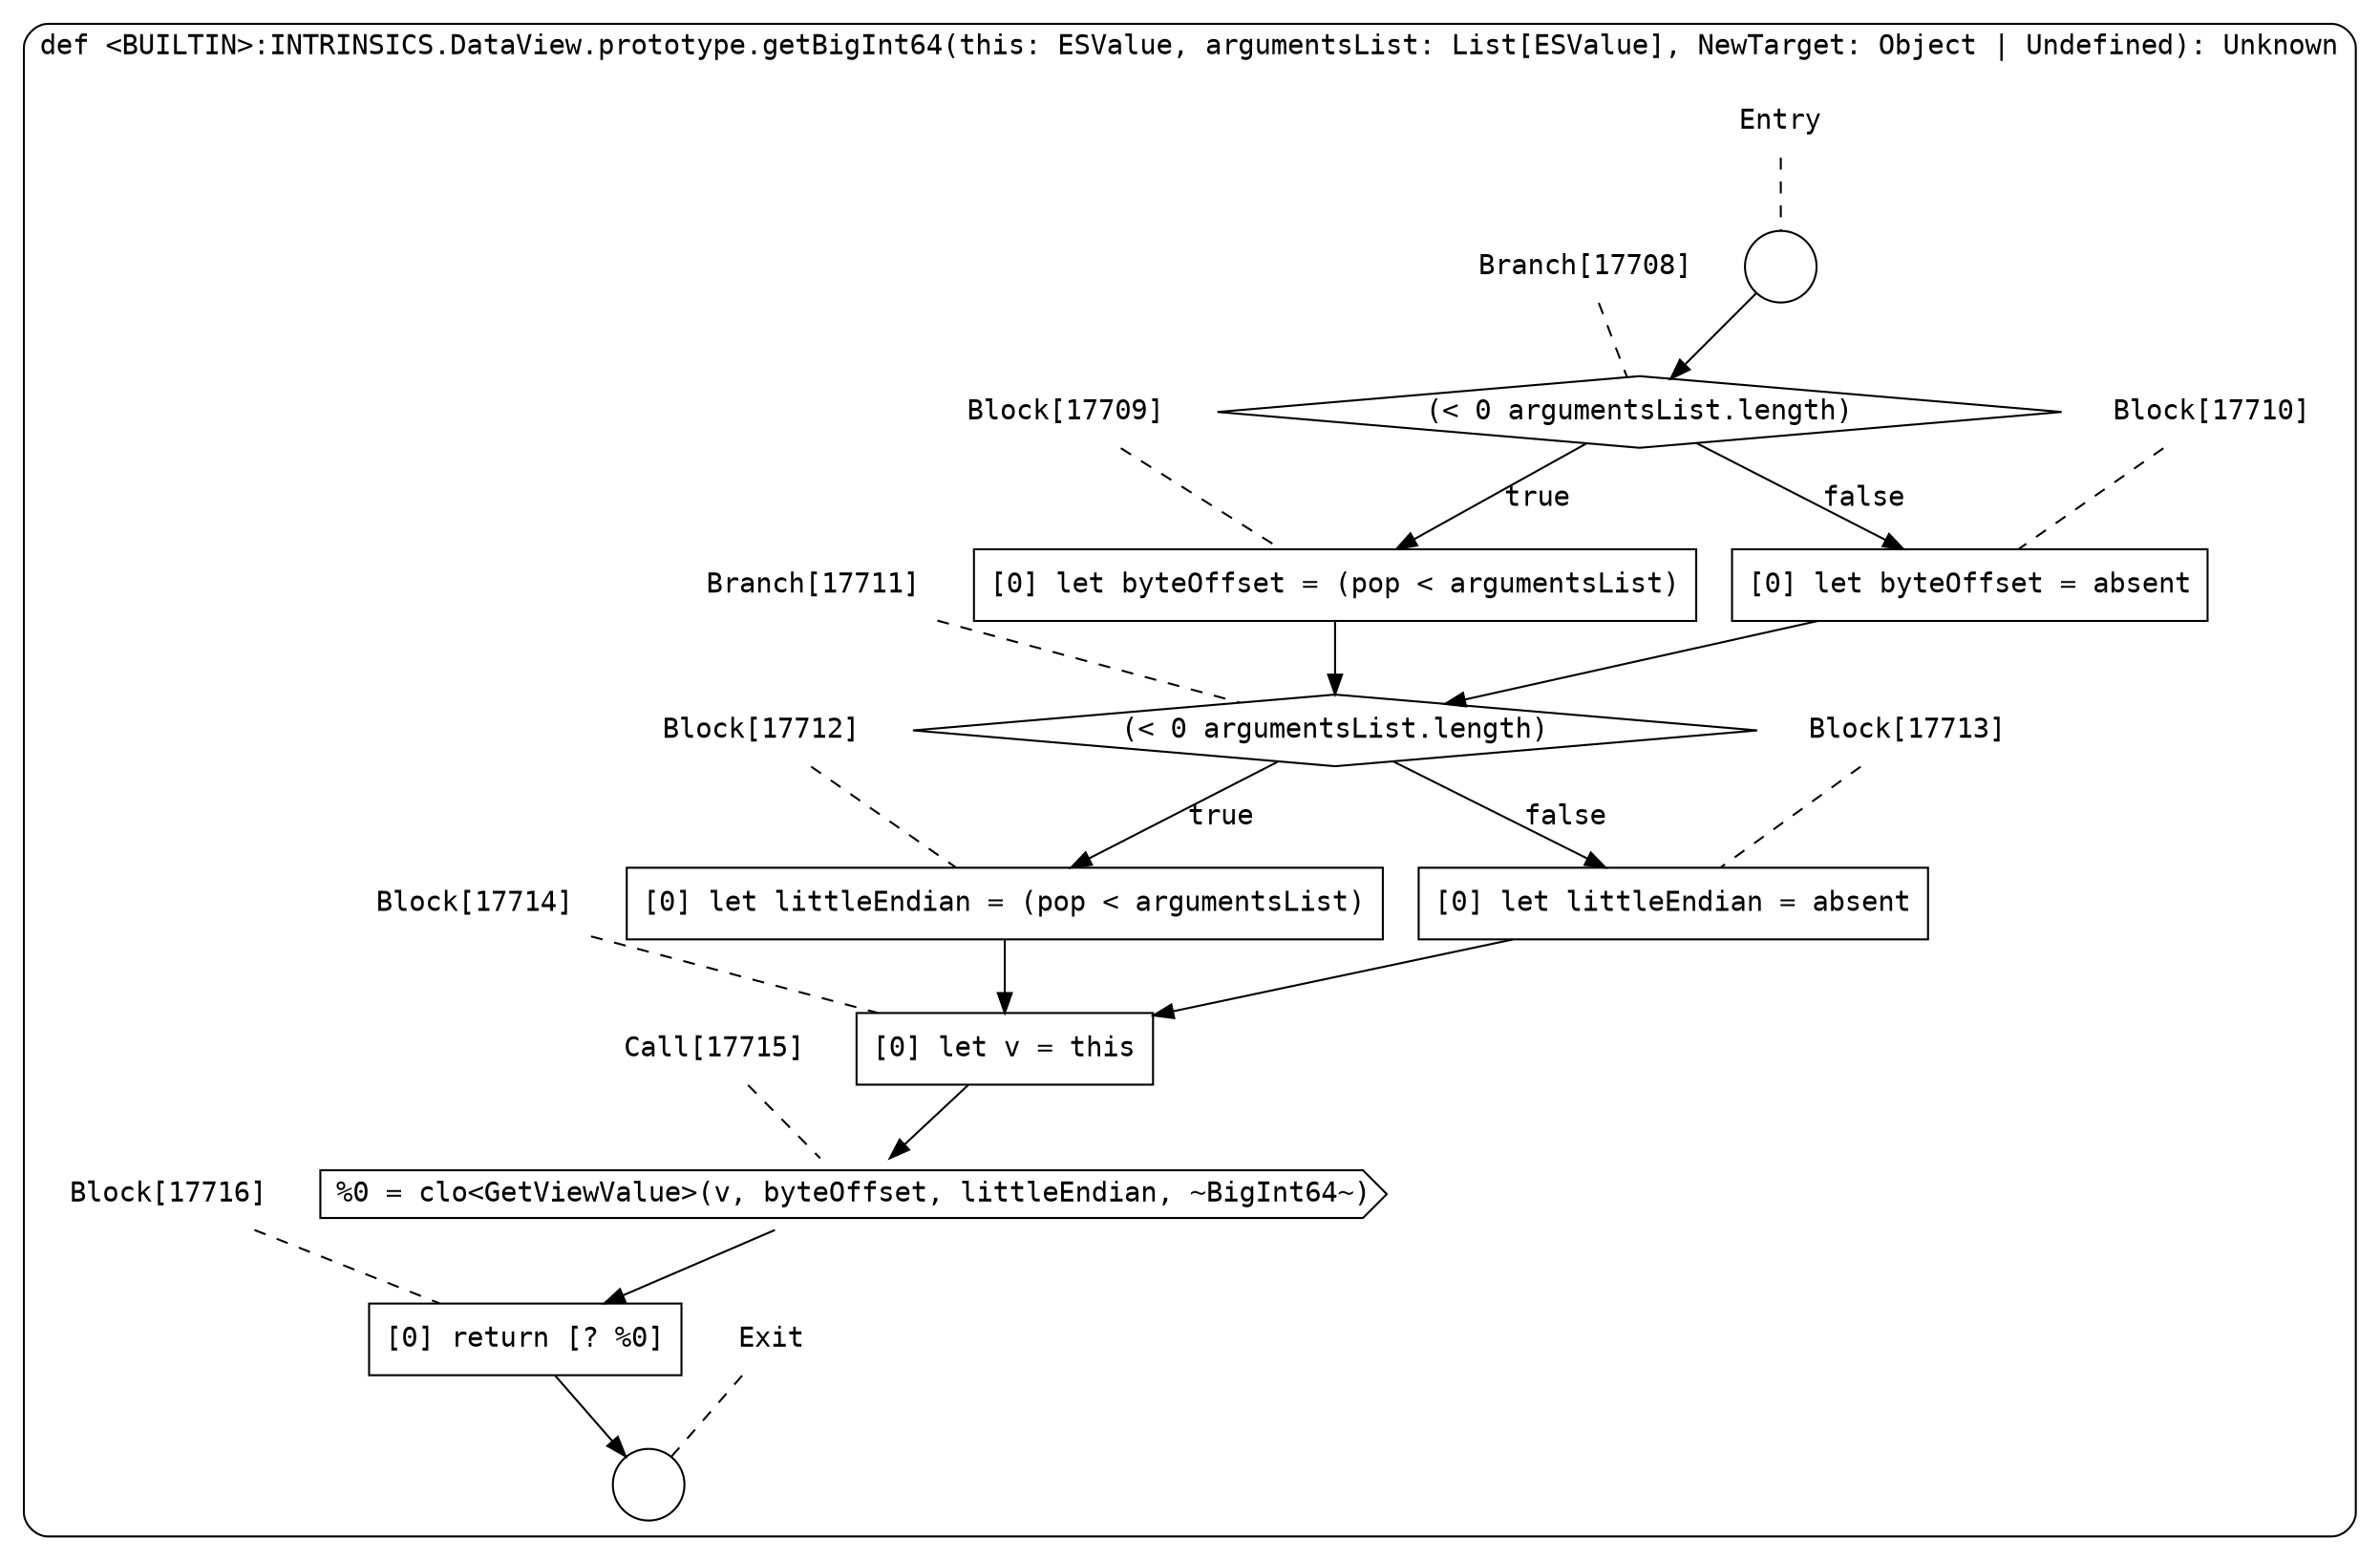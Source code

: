 digraph {
  graph [fontname = "Consolas"]
  node [fontname = "Consolas"]
  edge [fontname = "Consolas"]
  subgraph cluster2500 {
    label = "def <BUILTIN>:INTRINSICS.DataView.prototype.getBigInt64(this: ESValue, argumentsList: List[ESValue], NewTarget: Object | Undefined): Unknown"
    style = rounded
    cluster2500_entry_name [shape=none, label=<<font color="black">Entry</font>>]
    cluster2500_entry_name -> cluster2500_entry [arrowhead=none, color="black", style=dashed]
    cluster2500_entry [shape=circle label=" " color="black" fillcolor="white" style=filled]
    cluster2500_entry -> node17708 [color="black"]
    cluster2500_exit_name [shape=none, label=<<font color="black">Exit</font>>]
    cluster2500_exit_name -> cluster2500_exit [arrowhead=none, color="black", style=dashed]
    cluster2500_exit [shape=circle label=" " color="black" fillcolor="white" style=filled]
    node17708_name [shape=none, label=<<font color="black">Branch[17708]</font>>]
    node17708_name -> node17708 [arrowhead=none, color="black", style=dashed]
    node17708 [shape=diamond, label=<<font color="black">(&lt; 0 argumentsList.length)</font>> color="black" fillcolor="white", style=filled]
    node17708 -> node17709 [label=<<font color="black">true</font>> color="black"]
    node17708 -> node17710 [label=<<font color="black">false</font>> color="black"]
    node17709_name [shape=none, label=<<font color="black">Block[17709]</font>>]
    node17709_name -> node17709 [arrowhead=none, color="black", style=dashed]
    node17709 [shape=box, label=<<font color="black">[0] let byteOffset = (pop &lt; argumentsList)<BR ALIGN="LEFT"/></font>> color="black" fillcolor="white", style=filled]
    node17709 -> node17711 [color="black"]
    node17710_name [shape=none, label=<<font color="black">Block[17710]</font>>]
    node17710_name -> node17710 [arrowhead=none, color="black", style=dashed]
    node17710 [shape=box, label=<<font color="black">[0] let byteOffset = absent<BR ALIGN="LEFT"/></font>> color="black" fillcolor="white", style=filled]
    node17710 -> node17711 [color="black"]
    node17711_name [shape=none, label=<<font color="black">Branch[17711]</font>>]
    node17711_name -> node17711 [arrowhead=none, color="black", style=dashed]
    node17711 [shape=diamond, label=<<font color="black">(&lt; 0 argumentsList.length)</font>> color="black" fillcolor="white", style=filled]
    node17711 -> node17712 [label=<<font color="black">true</font>> color="black"]
    node17711 -> node17713 [label=<<font color="black">false</font>> color="black"]
    node17712_name [shape=none, label=<<font color="black">Block[17712]</font>>]
    node17712_name -> node17712 [arrowhead=none, color="black", style=dashed]
    node17712 [shape=box, label=<<font color="black">[0] let littleEndian = (pop &lt; argumentsList)<BR ALIGN="LEFT"/></font>> color="black" fillcolor="white", style=filled]
    node17712 -> node17714 [color="black"]
    node17713_name [shape=none, label=<<font color="black">Block[17713]</font>>]
    node17713_name -> node17713 [arrowhead=none, color="black", style=dashed]
    node17713 [shape=box, label=<<font color="black">[0] let littleEndian = absent<BR ALIGN="LEFT"/></font>> color="black" fillcolor="white", style=filled]
    node17713 -> node17714 [color="black"]
    node17714_name [shape=none, label=<<font color="black">Block[17714]</font>>]
    node17714_name -> node17714 [arrowhead=none, color="black", style=dashed]
    node17714 [shape=box, label=<<font color="black">[0] let v = this<BR ALIGN="LEFT"/></font>> color="black" fillcolor="white", style=filled]
    node17714 -> node17715 [color="black"]
    node17715_name [shape=none, label=<<font color="black">Call[17715]</font>>]
    node17715_name -> node17715 [arrowhead=none, color="black", style=dashed]
    node17715 [shape=cds, label=<<font color="black">%0 = clo&lt;GetViewValue&gt;(v, byteOffset, littleEndian, ~BigInt64~)</font>> color="black" fillcolor="white", style=filled]
    node17715 -> node17716 [color="black"]
    node17716_name [shape=none, label=<<font color="black">Block[17716]</font>>]
    node17716_name -> node17716 [arrowhead=none, color="black", style=dashed]
    node17716 [shape=box, label=<<font color="black">[0] return [? %0]<BR ALIGN="LEFT"/></font>> color="black" fillcolor="white", style=filled]
    node17716 -> cluster2500_exit [color="black"]
  }
}